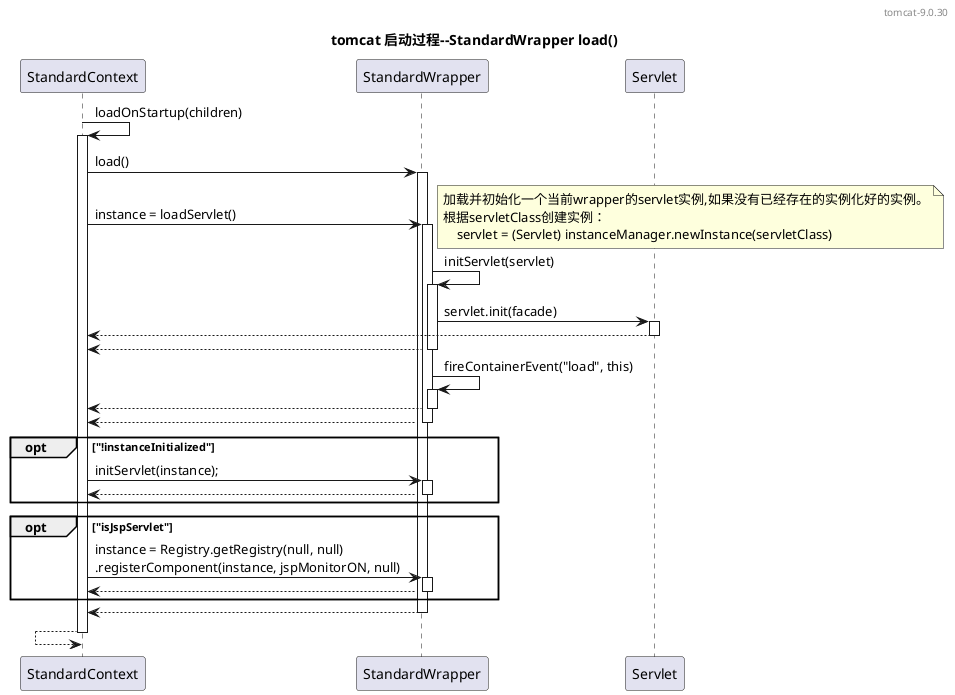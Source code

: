 @startuml

header tomcat-9.0.30

title tomcat 启动过程--StandardWrapper load()

StandardContext -> StandardContext++: loadOnStartup(children)
StandardContext -> StandardWrapper++: load()
    StandardContext -> StandardWrapper++: instance = loadServlet()
    note right
    加载并初始化一个当前wrapper的servlet实例,如果没有已经存在的实例化好的实例。
    根据servletClass创建实例：
        servlet = (Servlet) instanceManager.newInstance(servletClass)
    end note

        StandardWrapper -> StandardWrapper++: initServlet(servlet)
            StandardWrapper -> Servlet++: servlet.init(facade)
            StandardContext <-- Servlet--
        StandardContext <-- StandardWrapper--

        StandardWrapper -> StandardWrapper++: fireContainerEvent("load", this)

        StandardContext <-- StandardWrapper--
    StandardContext <-- StandardWrapper--

    opt "!instanceInitialized"
    StandardContext -> StandardWrapper++: initServlet(instance);
    StandardContext <-- StandardWrapper--
    end opt

    opt "isJspServlet"
    StandardContext -> StandardWrapper++: instance = Registry.getRegistry(null, null)\n.registerComponent(instance, jspMonitorON, null)
    StandardContext <-- StandardWrapper--
    end opt
StandardContext <-- StandardWrapper--
StandardContext <-- StandardContext--
@enduml